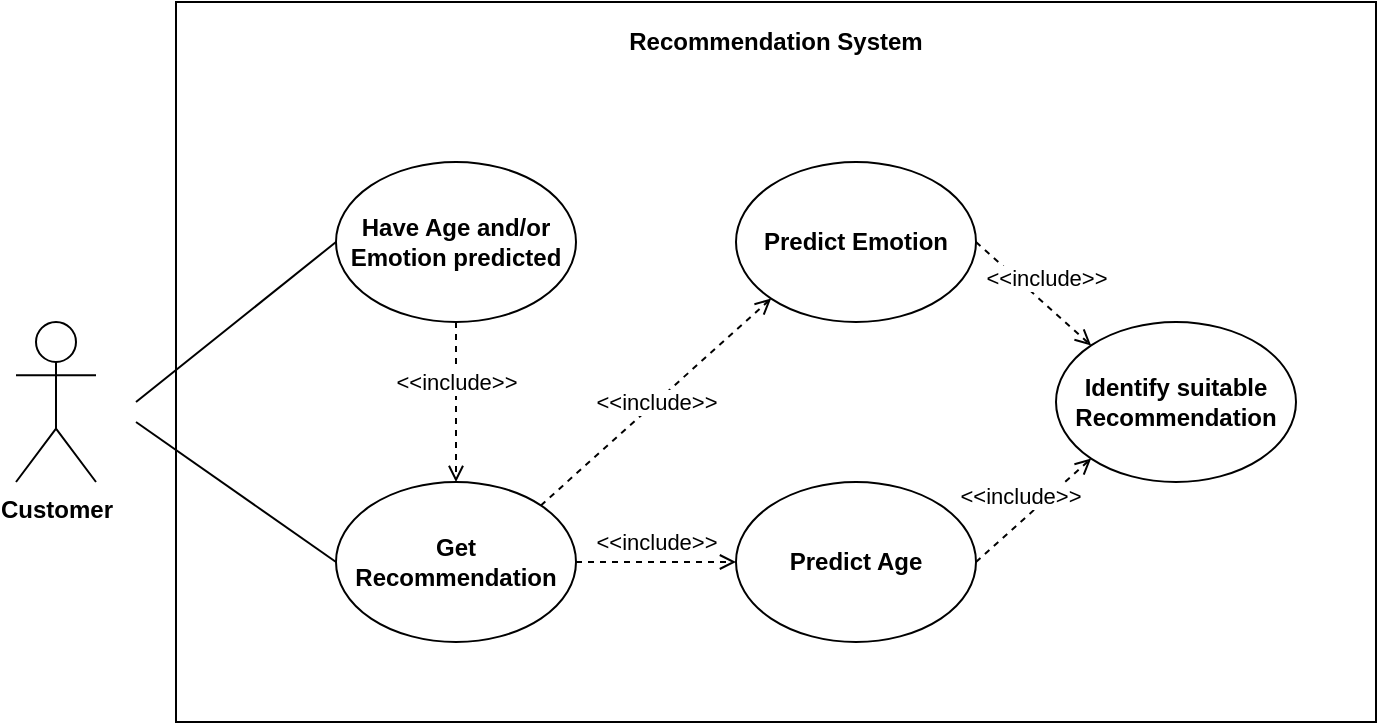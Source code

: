 <mxfile version="16.1.2" type="device"><diagram id="pYVOyGJs5L6fGQE-sfIN" name="Page-1"><mxGraphModel dx="1038" dy="641" grid="1" gridSize="10" guides="1" tooltips="1" connect="1" arrows="1" fold="1" page="1" pageScale="1" pageWidth="850" pageHeight="1100" math="0" shadow="0"><root><mxCell id="0"/><mxCell id="1" parent="0"/><mxCell id="YhHU2ho8kfTIsf-6WpsK-2" value="" style="rounded=0;whiteSpace=wrap;html=1;fillColor=none;" vertex="1" parent="1"><mxGeometry x="120" y="40" width="600" height="360" as="geometry"/></mxCell><mxCell id="YhHU2ho8kfTIsf-6WpsK-1" value="Customer" style="shape=umlActor;verticalLabelPosition=bottom;verticalAlign=top;html=1;outlineConnect=0;fontStyle=1" vertex="1" parent="1"><mxGeometry x="40" y="200" width="40" height="80" as="geometry"/></mxCell><mxCell id="YhHU2ho8kfTIsf-6WpsK-3" value="Get&lt;br&gt;Recommendation" style="ellipse;whiteSpace=wrap;html=1;fillColor=none;fontStyle=1" vertex="1" parent="1"><mxGeometry x="200" y="280" width="120" height="80" as="geometry"/></mxCell><mxCell id="YhHU2ho8kfTIsf-6WpsK-4" value="Recommendation System" style="text;html=1;strokeColor=none;fillColor=none;align=center;verticalAlign=middle;whiteSpace=wrap;rounded=0;fontStyle=1" vertex="1" parent="1"><mxGeometry x="340" y="40" width="160" height="40" as="geometry"/></mxCell><mxCell id="YhHU2ho8kfTIsf-6WpsK-5" value="Have Age and/or Emotion predicted" style="ellipse;whiteSpace=wrap;html=1;fillColor=none;fontStyle=1" vertex="1" parent="1"><mxGeometry x="200" y="120" width="120" height="80" as="geometry"/></mxCell><mxCell id="YhHU2ho8kfTIsf-6WpsK-6" value="" style="endArrow=none;html=1;rounded=0;entryX=0;entryY=0.5;entryDx=0;entryDy=0;" edge="1" parent="1" target="YhHU2ho8kfTIsf-6WpsK-3"><mxGeometry width="50" height="50" relative="1" as="geometry"><mxPoint x="100" y="250" as="sourcePoint"/><mxPoint x="450" y="290" as="targetPoint"/></mxGeometry></mxCell><mxCell id="YhHU2ho8kfTIsf-6WpsK-7" value="" style="endArrow=none;html=1;rounded=0;entryX=0;entryY=0.5;entryDx=0;entryDy=0;" edge="1" parent="1" target="YhHU2ho8kfTIsf-6WpsK-5"><mxGeometry width="50" height="50" relative="1" as="geometry"><mxPoint x="100" y="240" as="sourcePoint"/><mxPoint x="450" y="290" as="targetPoint"/></mxGeometry></mxCell><mxCell id="YhHU2ho8kfTIsf-6WpsK-17" value="&amp;lt;&amp;lt;include&amp;gt;&amp;gt;" style="endArrow=open;dashed=1;html=1;rounded=0;endFill=0;exitX=0.5;exitY=1;exitDx=0;exitDy=0;entryX=0.5;entryY=0;entryDx=0;entryDy=0;" edge="1" parent="1" source="YhHU2ho8kfTIsf-6WpsK-5" target="YhHU2ho8kfTIsf-6WpsK-3"><mxGeometry x="-0.25" width="50" height="50" relative="1" as="geometry"><mxPoint x="260" y="200" as="sourcePoint"/><mxPoint x="400" y="240" as="targetPoint"/><mxPoint as="offset"/></mxGeometry></mxCell><mxCell id="YhHU2ho8kfTIsf-6WpsK-18" value="Predict Age" style="ellipse;whiteSpace=wrap;html=1;fillColor=none;fontStyle=1" vertex="1" parent="1"><mxGeometry x="400" y="280" width="120" height="80" as="geometry"/></mxCell><mxCell id="YhHU2ho8kfTIsf-6WpsK-19" value="Predict Emotion" style="ellipse;whiteSpace=wrap;html=1;fillColor=none;fontStyle=1" vertex="1" parent="1"><mxGeometry x="400" y="120" width="120" height="80" as="geometry"/></mxCell><mxCell id="YhHU2ho8kfTIsf-6WpsK-20" value="Identify suitable Recommendation" style="ellipse;whiteSpace=wrap;html=1;fillColor=none;fontStyle=1" vertex="1" parent="1"><mxGeometry x="560" y="200" width="120" height="80" as="geometry"/></mxCell><mxCell id="YhHU2ho8kfTIsf-6WpsK-22" value="&amp;lt;&amp;lt;include&amp;gt;&amp;gt;" style="endArrow=open;dashed=1;html=1;rounded=0;entryX=0;entryY=1;entryDx=0;entryDy=0;endFill=0;exitX=1;exitY=0.5;exitDx=0;exitDy=0;" edge="1" parent="1" source="YhHU2ho8kfTIsf-6WpsK-18" target="YhHU2ho8kfTIsf-6WpsK-20"><mxGeometry y="10" width="50" height="50" relative="1" as="geometry"><mxPoint x="270" y="290" as="sourcePoint"/><mxPoint x="270" y="210" as="targetPoint"/><mxPoint as="offset"/></mxGeometry></mxCell><mxCell id="YhHU2ho8kfTIsf-6WpsK-23" value="&amp;lt;&amp;lt;include&amp;gt;&amp;gt;" style="endArrow=open;dashed=1;html=1;rounded=0;entryX=0;entryY=0;entryDx=0;entryDy=0;endFill=0;exitX=1;exitY=0.5;exitDx=0;exitDy=0;" edge="1" parent="1" source="YhHU2ho8kfTIsf-6WpsK-19" target="YhHU2ho8kfTIsf-6WpsK-20"><mxGeometry y="10" width="50" height="50" relative="1" as="geometry"><mxPoint x="280" y="300" as="sourcePoint"/><mxPoint x="280" y="220" as="targetPoint"/><mxPoint as="offset"/></mxGeometry></mxCell><mxCell id="YhHU2ho8kfTIsf-6WpsK-24" value="&amp;lt;&amp;lt;include&amp;gt;&amp;gt;" style="endArrow=open;dashed=1;html=1;rounded=0;entryX=0;entryY=0.5;entryDx=0;entryDy=0;endFill=0;exitX=1;exitY=0.5;exitDx=0;exitDy=0;" edge="1" parent="1" source="YhHU2ho8kfTIsf-6WpsK-3" target="YhHU2ho8kfTIsf-6WpsK-18"><mxGeometry y="10" width="50" height="50" relative="1" as="geometry"><mxPoint x="290" y="310" as="sourcePoint"/><mxPoint x="290" y="230" as="targetPoint"/><mxPoint as="offset"/></mxGeometry></mxCell><mxCell id="YhHU2ho8kfTIsf-6WpsK-25" value="&amp;lt;&amp;lt;include&amp;gt;&amp;gt;" style="endArrow=open;dashed=1;html=1;rounded=0;entryX=0;entryY=1;entryDx=0;entryDy=0;endFill=0;exitX=1;exitY=0;exitDx=0;exitDy=0;" edge="1" parent="1" source="YhHU2ho8kfTIsf-6WpsK-3" target="YhHU2ho8kfTIsf-6WpsK-19"><mxGeometry width="50" height="50" relative="1" as="geometry"><mxPoint x="300" y="320" as="sourcePoint"/><mxPoint x="300" y="240" as="targetPoint"/><mxPoint as="offset"/></mxGeometry></mxCell></root></mxGraphModel></diagram></mxfile>